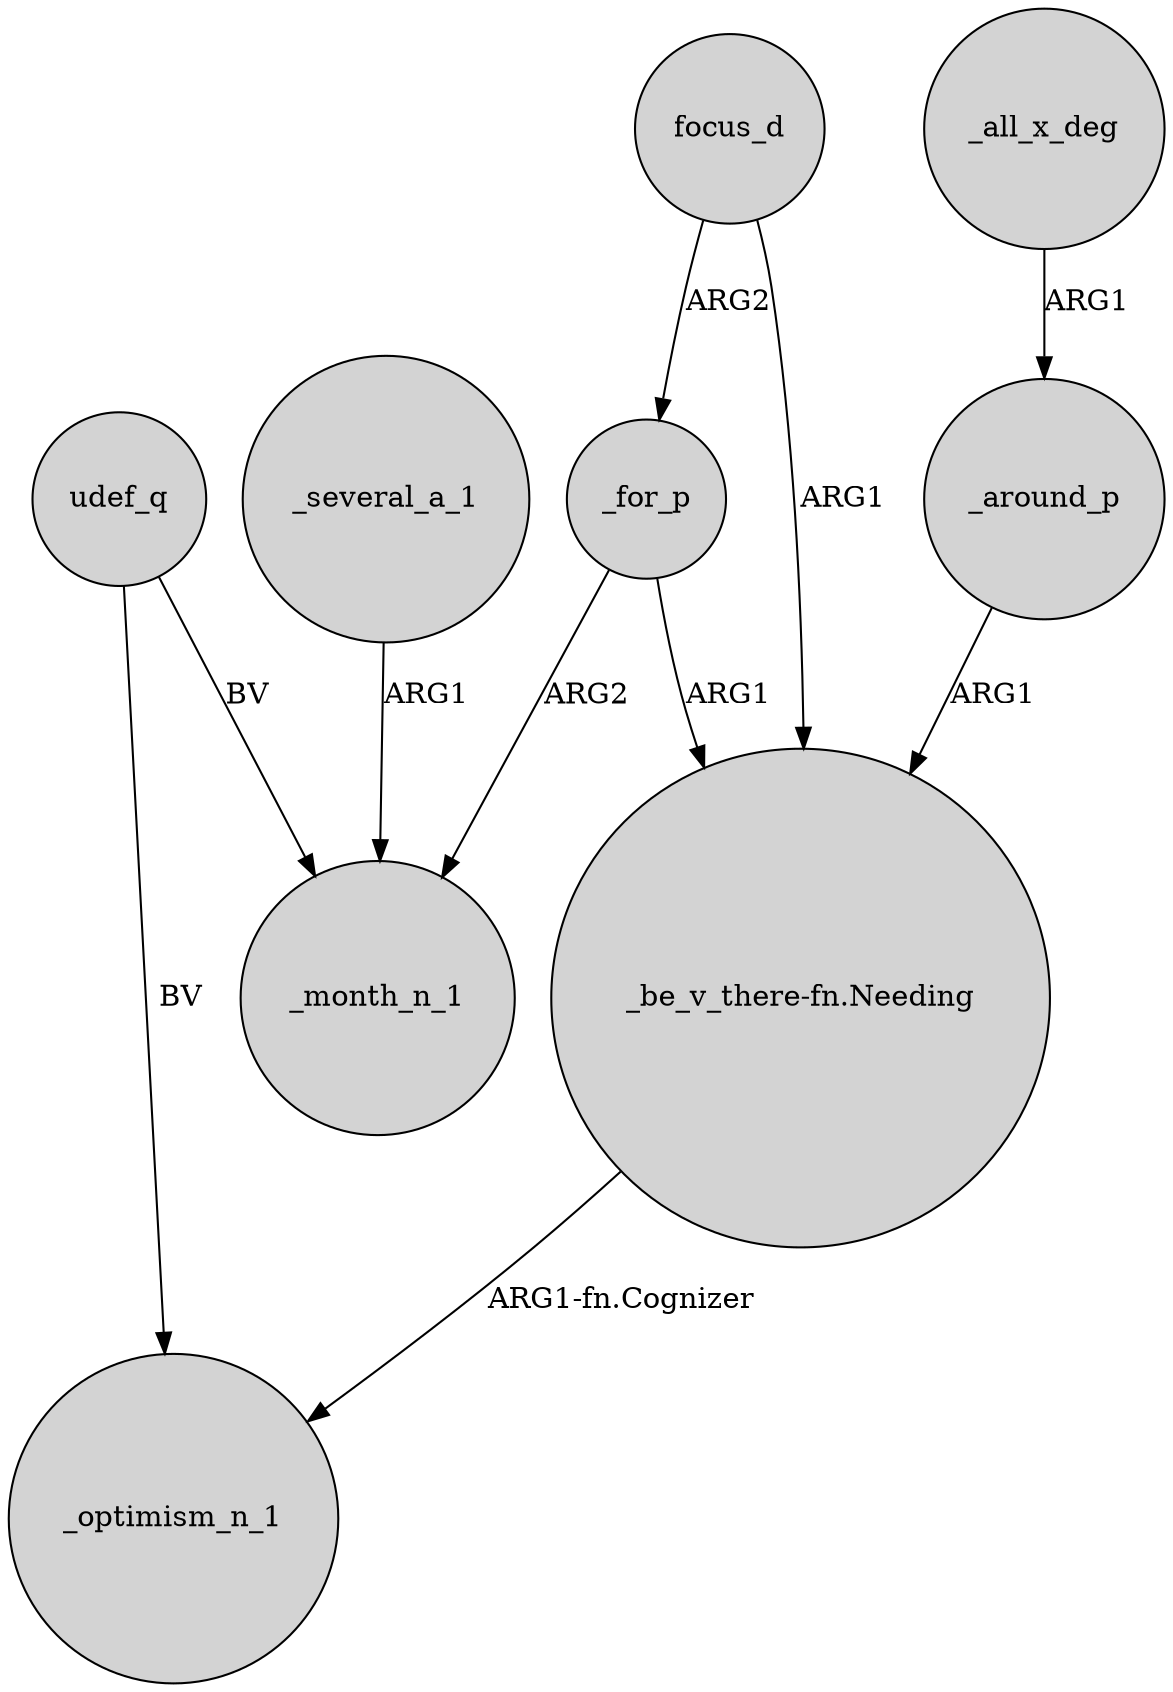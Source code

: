 digraph {
	node [shape=circle style=filled]
	udef_q -> _month_n_1 [label=BV]
	_all_x_deg -> _around_p [label=ARG1]
	_several_a_1 -> _month_n_1 [label=ARG1]
	focus_d -> "_be_v_there-fn.Needing" [label=ARG1]
	"_be_v_there-fn.Needing" -> _optimism_n_1 [label="ARG1-fn.Cognizer"]
	focus_d -> _for_p [label=ARG2]
	_around_p -> "_be_v_there-fn.Needing" [label=ARG1]
	_for_p -> _month_n_1 [label=ARG2]
	udef_q -> _optimism_n_1 [label=BV]
	_for_p -> "_be_v_there-fn.Needing" [label=ARG1]
}
